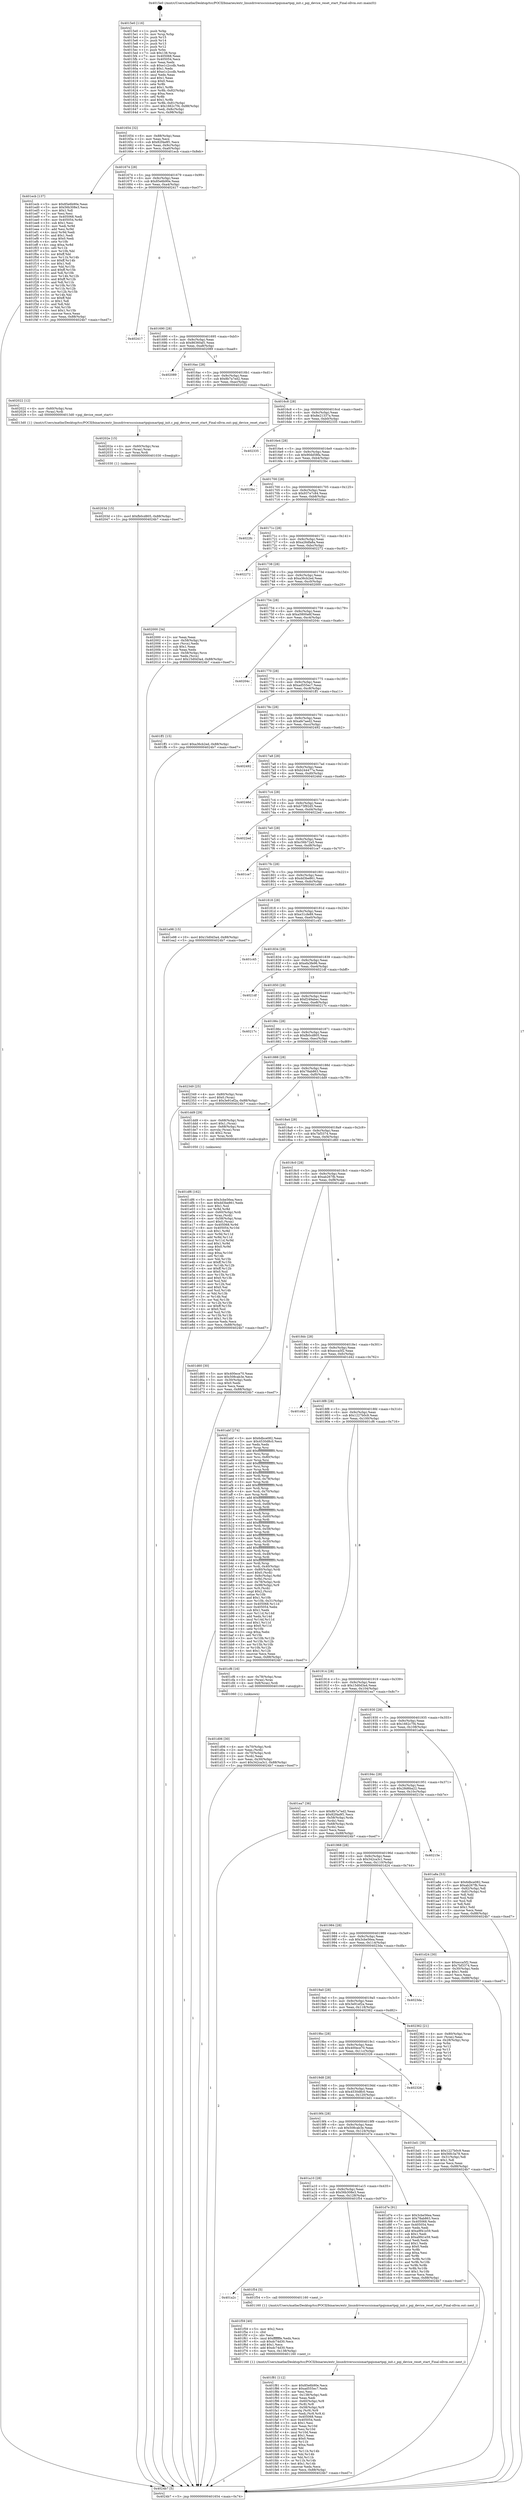 digraph "0x4015e0" {
  label = "0x4015e0 (/mnt/c/Users/mathe/Desktop/tcc/POCII/binaries/extr_linuxdriversscsismartpqismartpqi_init.c_pqi_device_reset_start_Final-ollvm.out::main(0))"
  labelloc = "t"
  node[shape=record]

  Entry [label="",width=0.3,height=0.3,shape=circle,fillcolor=black,style=filled]
  "0x401654" [label="{
     0x401654 [32]\l
     | [instrs]\l
     &nbsp;&nbsp;0x401654 \<+6\>: mov -0x88(%rbp),%eax\l
     &nbsp;&nbsp;0x40165a \<+2\>: mov %eax,%ecx\l
     &nbsp;&nbsp;0x40165c \<+6\>: sub $0x82f4a9f1,%ecx\l
     &nbsp;&nbsp;0x401662 \<+6\>: mov %eax,-0x9c(%rbp)\l
     &nbsp;&nbsp;0x401668 \<+6\>: mov %ecx,-0xa0(%rbp)\l
     &nbsp;&nbsp;0x40166e \<+6\>: je 0000000000401ecb \<main+0x8eb\>\l
  }"]
  "0x401ecb" [label="{
     0x401ecb [137]\l
     | [instrs]\l
     &nbsp;&nbsp;0x401ecb \<+5\>: mov $0x85e6b90e,%eax\l
     &nbsp;&nbsp;0x401ed0 \<+5\>: mov $0x56b308e3,%ecx\l
     &nbsp;&nbsp;0x401ed5 \<+2\>: mov $0x1,%dl\l
     &nbsp;&nbsp;0x401ed7 \<+2\>: xor %esi,%esi\l
     &nbsp;&nbsp;0x401ed9 \<+7\>: mov 0x405068,%edi\l
     &nbsp;&nbsp;0x401ee0 \<+8\>: mov 0x405054,%r8d\l
     &nbsp;&nbsp;0x401ee8 \<+3\>: sub $0x1,%esi\l
     &nbsp;&nbsp;0x401eeb \<+3\>: mov %edi,%r9d\l
     &nbsp;&nbsp;0x401eee \<+3\>: add %esi,%r9d\l
     &nbsp;&nbsp;0x401ef1 \<+4\>: imul %r9d,%edi\l
     &nbsp;&nbsp;0x401ef5 \<+3\>: and $0x1,%edi\l
     &nbsp;&nbsp;0x401ef8 \<+3\>: cmp $0x0,%edi\l
     &nbsp;&nbsp;0x401efb \<+4\>: sete %r10b\l
     &nbsp;&nbsp;0x401eff \<+4\>: cmp $0xa,%r8d\l
     &nbsp;&nbsp;0x401f03 \<+4\>: setl %r11b\l
     &nbsp;&nbsp;0x401f07 \<+3\>: mov %r10b,%bl\l
     &nbsp;&nbsp;0x401f0a \<+3\>: xor $0xff,%bl\l
     &nbsp;&nbsp;0x401f0d \<+3\>: mov %r11b,%r14b\l
     &nbsp;&nbsp;0x401f10 \<+4\>: xor $0xff,%r14b\l
     &nbsp;&nbsp;0x401f14 \<+3\>: xor $0x1,%dl\l
     &nbsp;&nbsp;0x401f17 \<+3\>: mov %bl,%r15b\l
     &nbsp;&nbsp;0x401f1a \<+4\>: and $0xff,%r15b\l
     &nbsp;&nbsp;0x401f1e \<+3\>: and %dl,%r10b\l
     &nbsp;&nbsp;0x401f21 \<+3\>: mov %r14b,%r12b\l
     &nbsp;&nbsp;0x401f24 \<+4\>: and $0xff,%r12b\l
     &nbsp;&nbsp;0x401f28 \<+3\>: and %dl,%r11b\l
     &nbsp;&nbsp;0x401f2b \<+3\>: or %r10b,%r15b\l
     &nbsp;&nbsp;0x401f2e \<+3\>: or %r11b,%r12b\l
     &nbsp;&nbsp;0x401f31 \<+3\>: xor %r12b,%r15b\l
     &nbsp;&nbsp;0x401f34 \<+3\>: or %r14b,%bl\l
     &nbsp;&nbsp;0x401f37 \<+3\>: xor $0xff,%bl\l
     &nbsp;&nbsp;0x401f3a \<+3\>: or $0x1,%dl\l
     &nbsp;&nbsp;0x401f3d \<+2\>: and %dl,%bl\l
     &nbsp;&nbsp;0x401f3f \<+3\>: or %bl,%r15b\l
     &nbsp;&nbsp;0x401f42 \<+4\>: test $0x1,%r15b\l
     &nbsp;&nbsp;0x401f46 \<+3\>: cmovne %ecx,%eax\l
     &nbsp;&nbsp;0x401f49 \<+6\>: mov %eax,-0x88(%rbp)\l
     &nbsp;&nbsp;0x401f4f \<+5\>: jmp 00000000004024b7 \<main+0xed7\>\l
  }"]
  "0x401674" [label="{
     0x401674 [28]\l
     | [instrs]\l
     &nbsp;&nbsp;0x401674 \<+5\>: jmp 0000000000401679 \<main+0x99\>\l
     &nbsp;&nbsp;0x401679 \<+6\>: mov -0x9c(%rbp),%eax\l
     &nbsp;&nbsp;0x40167f \<+5\>: sub $0x85e6b90e,%eax\l
     &nbsp;&nbsp;0x401684 \<+6\>: mov %eax,-0xa4(%rbp)\l
     &nbsp;&nbsp;0x40168a \<+6\>: je 0000000000402417 \<main+0xe37\>\l
  }"]
  Exit [label="",width=0.3,height=0.3,shape=circle,fillcolor=black,style=filled,peripheries=2]
  "0x402417" [label="{
     0x402417\l
  }", style=dashed]
  "0x401690" [label="{
     0x401690 [28]\l
     | [instrs]\l
     &nbsp;&nbsp;0x401690 \<+5\>: jmp 0000000000401695 \<main+0xb5\>\l
     &nbsp;&nbsp;0x401695 \<+6\>: mov -0x9c(%rbp),%eax\l
     &nbsp;&nbsp;0x40169b \<+5\>: sub $0x86360af1,%eax\l
     &nbsp;&nbsp;0x4016a0 \<+6\>: mov %eax,-0xa8(%rbp)\l
     &nbsp;&nbsp;0x4016a6 \<+6\>: je 0000000000402089 \<main+0xaa9\>\l
  }"]
  "0x40203d" [label="{
     0x40203d [15]\l
     | [instrs]\l
     &nbsp;&nbsp;0x40203d \<+10\>: movl $0xfb0cd805,-0x88(%rbp)\l
     &nbsp;&nbsp;0x402047 \<+5\>: jmp 00000000004024b7 \<main+0xed7\>\l
  }"]
  "0x402089" [label="{
     0x402089\l
  }", style=dashed]
  "0x4016ac" [label="{
     0x4016ac [28]\l
     | [instrs]\l
     &nbsp;&nbsp;0x4016ac \<+5\>: jmp 00000000004016b1 \<main+0xd1\>\l
     &nbsp;&nbsp;0x4016b1 \<+6\>: mov -0x9c(%rbp),%eax\l
     &nbsp;&nbsp;0x4016b7 \<+5\>: sub $0x8b7a7ed2,%eax\l
     &nbsp;&nbsp;0x4016bc \<+6\>: mov %eax,-0xac(%rbp)\l
     &nbsp;&nbsp;0x4016c2 \<+6\>: je 0000000000402022 \<main+0xa42\>\l
  }"]
  "0x40202e" [label="{
     0x40202e [15]\l
     | [instrs]\l
     &nbsp;&nbsp;0x40202e \<+4\>: mov -0x60(%rbp),%rax\l
     &nbsp;&nbsp;0x402032 \<+3\>: mov (%rax),%rax\l
     &nbsp;&nbsp;0x402035 \<+3\>: mov %rax,%rdi\l
     &nbsp;&nbsp;0x402038 \<+5\>: call 0000000000401030 \<free@plt\>\l
     | [calls]\l
     &nbsp;&nbsp;0x401030 \{1\} (unknown)\l
  }"]
  "0x402022" [label="{
     0x402022 [12]\l
     | [instrs]\l
     &nbsp;&nbsp;0x402022 \<+4\>: mov -0x60(%rbp),%rax\l
     &nbsp;&nbsp;0x402026 \<+3\>: mov (%rax),%rdi\l
     &nbsp;&nbsp;0x402029 \<+5\>: call 00000000004013d0 \<pqi_device_reset_start\>\l
     | [calls]\l
     &nbsp;&nbsp;0x4013d0 \{1\} (/mnt/c/Users/mathe/Desktop/tcc/POCII/binaries/extr_linuxdriversscsismartpqismartpqi_init.c_pqi_device_reset_start_Final-ollvm.out::pqi_device_reset_start)\l
  }"]
  "0x4016c8" [label="{
     0x4016c8 [28]\l
     | [instrs]\l
     &nbsp;&nbsp;0x4016c8 \<+5\>: jmp 00000000004016cd \<main+0xed\>\l
     &nbsp;&nbsp;0x4016cd \<+6\>: mov -0x9c(%rbp),%eax\l
     &nbsp;&nbsp;0x4016d3 \<+5\>: sub $0x8e21337a,%eax\l
     &nbsp;&nbsp;0x4016d8 \<+6\>: mov %eax,-0xb0(%rbp)\l
     &nbsp;&nbsp;0x4016de \<+6\>: je 0000000000402335 \<main+0xd55\>\l
  }"]
  "0x401f81" [label="{
     0x401f81 [112]\l
     | [instrs]\l
     &nbsp;&nbsp;0x401f81 \<+5\>: mov $0x85e6b90e,%ecx\l
     &nbsp;&nbsp;0x401f86 \<+5\>: mov $0xad555ec7,%edx\l
     &nbsp;&nbsp;0x401f8b \<+2\>: xor %esi,%esi\l
     &nbsp;&nbsp;0x401f8d \<+6\>: mov -0x138(%rbp),%edi\l
     &nbsp;&nbsp;0x401f93 \<+3\>: imul %eax,%edi\l
     &nbsp;&nbsp;0x401f96 \<+4\>: mov -0x60(%rbp),%r8\l
     &nbsp;&nbsp;0x401f9a \<+3\>: mov (%r8),%r8\l
     &nbsp;&nbsp;0x401f9d \<+4\>: mov -0x58(%rbp),%r9\l
     &nbsp;&nbsp;0x401fa1 \<+3\>: movslq (%r9),%r9\l
     &nbsp;&nbsp;0x401fa4 \<+4\>: mov %edi,(%r8,%r9,4)\l
     &nbsp;&nbsp;0x401fa8 \<+7\>: mov 0x405068,%eax\l
     &nbsp;&nbsp;0x401faf \<+7\>: mov 0x405054,%edi\l
     &nbsp;&nbsp;0x401fb6 \<+3\>: sub $0x1,%esi\l
     &nbsp;&nbsp;0x401fb9 \<+3\>: mov %eax,%r10d\l
     &nbsp;&nbsp;0x401fbc \<+3\>: add %esi,%r10d\l
     &nbsp;&nbsp;0x401fbf \<+4\>: imul %r10d,%eax\l
     &nbsp;&nbsp;0x401fc3 \<+3\>: and $0x1,%eax\l
     &nbsp;&nbsp;0x401fc6 \<+3\>: cmp $0x0,%eax\l
     &nbsp;&nbsp;0x401fc9 \<+4\>: sete %r11b\l
     &nbsp;&nbsp;0x401fcd \<+3\>: cmp $0xa,%edi\l
     &nbsp;&nbsp;0x401fd0 \<+3\>: setl %bl\l
     &nbsp;&nbsp;0x401fd3 \<+3\>: mov %r11b,%r14b\l
     &nbsp;&nbsp;0x401fd6 \<+3\>: and %bl,%r14b\l
     &nbsp;&nbsp;0x401fd9 \<+3\>: xor %bl,%r11b\l
     &nbsp;&nbsp;0x401fdc \<+3\>: or %r11b,%r14b\l
     &nbsp;&nbsp;0x401fdf \<+4\>: test $0x1,%r14b\l
     &nbsp;&nbsp;0x401fe3 \<+3\>: cmovne %edx,%ecx\l
     &nbsp;&nbsp;0x401fe6 \<+6\>: mov %ecx,-0x88(%rbp)\l
     &nbsp;&nbsp;0x401fec \<+5\>: jmp 00000000004024b7 \<main+0xed7\>\l
  }"]
  "0x402335" [label="{
     0x402335\l
  }", style=dashed]
  "0x4016e4" [label="{
     0x4016e4 [28]\l
     | [instrs]\l
     &nbsp;&nbsp;0x4016e4 \<+5\>: jmp 00000000004016e9 \<main+0x109\>\l
     &nbsp;&nbsp;0x4016e9 \<+6\>: mov -0x9c(%rbp),%eax\l
     &nbsp;&nbsp;0x4016ef \<+5\>: sub $0x90dd58fa,%eax\l
     &nbsp;&nbsp;0x4016f4 \<+6\>: mov %eax,-0xb4(%rbp)\l
     &nbsp;&nbsp;0x4016fa \<+6\>: je 00000000004023bc \<main+0xddc\>\l
  }"]
  "0x401f59" [label="{
     0x401f59 [40]\l
     | [instrs]\l
     &nbsp;&nbsp;0x401f59 \<+5\>: mov $0x2,%ecx\l
     &nbsp;&nbsp;0x401f5e \<+1\>: cltd\l
     &nbsp;&nbsp;0x401f5f \<+2\>: idiv %ecx\l
     &nbsp;&nbsp;0x401f61 \<+6\>: imul $0xfffffffe,%edx,%ecx\l
     &nbsp;&nbsp;0x401f67 \<+6\>: sub $0xdc74d30,%ecx\l
     &nbsp;&nbsp;0x401f6d \<+3\>: add $0x1,%ecx\l
     &nbsp;&nbsp;0x401f70 \<+6\>: add $0xdc74d30,%ecx\l
     &nbsp;&nbsp;0x401f76 \<+6\>: mov %ecx,-0x138(%rbp)\l
     &nbsp;&nbsp;0x401f7c \<+5\>: call 0000000000401160 \<next_i\>\l
     | [calls]\l
     &nbsp;&nbsp;0x401160 \{1\} (/mnt/c/Users/mathe/Desktop/tcc/POCII/binaries/extr_linuxdriversscsismartpqismartpqi_init.c_pqi_device_reset_start_Final-ollvm.out::next_i)\l
  }"]
  "0x4023bc" [label="{
     0x4023bc\l
  }", style=dashed]
  "0x401700" [label="{
     0x401700 [28]\l
     | [instrs]\l
     &nbsp;&nbsp;0x401700 \<+5\>: jmp 0000000000401705 \<main+0x125\>\l
     &nbsp;&nbsp;0x401705 \<+6\>: mov -0x9c(%rbp),%eax\l
     &nbsp;&nbsp;0x40170b \<+5\>: sub $0x937e7c84,%eax\l
     &nbsp;&nbsp;0x401710 \<+6\>: mov %eax,-0xb8(%rbp)\l
     &nbsp;&nbsp;0x401716 \<+6\>: je 00000000004022fc \<main+0xd1c\>\l
  }"]
  "0x401a2c" [label="{
     0x401a2c\l
  }", style=dashed]
  "0x4022fc" [label="{
     0x4022fc\l
  }", style=dashed]
  "0x40171c" [label="{
     0x40171c [28]\l
     | [instrs]\l
     &nbsp;&nbsp;0x40171c \<+5\>: jmp 0000000000401721 \<main+0x141\>\l
     &nbsp;&nbsp;0x401721 \<+6\>: mov -0x9c(%rbp),%eax\l
     &nbsp;&nbsp;0x401727 \<+5\>: sub $0xa26dfa8a,%eax\l
     &nbsp;&nbsp;0x40172c \<+6\>: mov %eax,-0xbc(%rbp)\l
     &nbsp;&nbsp;0x401732 \<+6\>: je 0000000000402272 \<main+0xc92\>\l
  }"]
  "0x401f54" [label="{
     0x401f54 [5]\l
     | [instrs]\l
     &nbsp;&nbsp;0x401f54 \<+5\>: call 0000000000401160 \<next_i\>\l
     | [calls]\l
     &nbsp;&nbsp;0x401160 \{1\} (/mnt/c/Users/mathe/Desktop/tcc/POCII/binaries/extr_linuxdriversscsismartpqismartpqi_init.c_pqi_device_reset_start_Final-ollvm.out::next_i)\l
  }"]
  "0x402272" [label="{
     0x402272\l
  }", style=dashed]
  "0x401738" [label="{
     0x401738 [28]\l
     | [instrs]\l
     &nbsp;&nbsp;0x401738 \<+5\>: jmp 000000000040173d \<main+0x15d\>\l
     &nbsp;&nbsp;0x40173d \<+6\>: mov -0x9c(%rbp),%eax\l
     &nbsp;&nbsp;0x401743 \<+5\>: sub $0xa36cb2ed,%eax\l
     &nbsp;&nbsp;0x401748 \<+6\>: mov %eax,-0xc0(%rbp)\l
     &nbsp;&nbsp;0x40174e \<+6\>: je 0000000000402000 \<main+0xa20\>\l
  }"]
  "0x401df6" [label="{
     0x401df6 [162]\l
     | [instrs]\l
     &nbsp;&nbsp;0x401df6 \<+5\>: mov $0x3cbe56ea,%ecx\l
     &nbsp;&nbsp;0x401dfb \<+5\>: mov $0xdd3be861,%edx\l
     &nbsp;&nbsp;0x401e00 \<+3\>: mov $0x1,%sil\l
     &nbsp;&nbsp;0x401e03 \<+3\>: xor %r8d,%r8d\l
     &nbsp;&nbsp;0x401e06 \<+4\>: mov -0x60(%rbp),%rdi\l
     &nbsp;&nbsp;0x401e0a \<+3\>: mov %rax,(%rdi)\l
     &nbsp;&nbsp;0x401e0d \<+4\>: mov -0x58(%rbp),%rax\l
     &nbsp;&nbsp;0x401e11 \<+6\>: movl $0x0,(%rax)\l
     &nbsp;&nbsp;0x401e17 \<+8\>: mov 0x405068,%r9d\l
     &nbsp;&nbsp;0x401e1f \<+8\>: mov 0x405054,%r10d\l
     &nbsp;&nbsp;0x401e27 \<+4\>: sub $0x1,%r8d\l
     &nbsp;&nbsp;0x401e2b \<+3\>: mov %r9d,%r11d\l
     &nbsp;&nbsp;0x401e2e \<+3\>: add %r8d,%r11d\l
     &nbsp;&nbsp;0x401e31 \<+4\>: imul %r11d,%r9d\l
     &nbsp;&nbsp;0x401e35 \<+4\>: and $0x1,%r9d\l
     &nbsp;&nbsp;0x401e39 \<+4\>: cmp $0x0,%r9d\l
     &nbsp;&nbsp;0x401e3d \<+3\>: sete %bl\l
     &nbsp;&nbsp;0x401e40 \<+4\>: cmp $0xa,%r10d\l
     &nbsp;&nbsp;0x401e44 \<+4\>: setl %r14b\l
     &nbsp;&nbsp;0x401e48 \<+3\>: mov %bl,%r15b\l
     &nbsp;&nbsp;0x401e4b \<+4\>: xor $0xff,%r15b\l
     &nbsp;&nbsp;0x401e4f \<+3\>: mov %r14b,%r12b\l
     &nbsp;&nbsp;0x401e52 \<+4\>: xor $0xff,%r12b\l
     &nbsp;&nbsp;0x401e56 \<+4\>: xor $0x0,%sil\l
     &nbsp;&nbsp;0x401e5a \<+3\>: mov %r15b,%r13b\l
     &nbsp;&nbsp;0x401e5d \<+4\>: and $0x0,%r13b\l
     &nbsp;&nbsp;0x401e61 \<+3\>: and %sil,%bl\l
     &nbsp;&nbsp;0x401e64 \<+3\>: mov %r12b,%al\l
     &nbsp;&nbsp;0x401e67 \<+2\>: and $0x0,%al\l
     &nbsp;&nbsp;0x401e69 \<+3\>: and %sil,%r14b\l
     &nbsp;&nbsp;0x401e6c \<+3\>: or %bl,%r13b\l
     &nbsp;&nbsp;0x401e6f \<+3\>: or %r14b,%al\l
     &nbsp;&nbsp;0x401e72 \<+3\>: xor %al,%r13b\l
     &nbsp;&nbsp;0x401e75 \<+3\>: or %r12b,%r15b\l
     &nbsp;&nbsp;0x401e78 \<+4\>: xor $0xff,%r15b\l
     &nbsp;&nbsp;0x401e7c \<+4\>: or $0x0,%sil\l
     &nbsp;&nbsp;0x401e80 \<+3\>: and %sil,%r15b\l
     &nbsp;&nbsp;0x401e83 \<+3\>: or %r15b,%r13b\l
     &nbsp;&nbsp;0x401e86 \<+4\>: test $0x1,%r13b\l
     &nbsp;&nbsp;0x401e8a \<+3\>: cmovne %edx,%ecx\l
     &nbsp;&nbsp;0x401e8d \<+6\>: mov %ecx,-0x88(%rbp)\l
     &nbsp;&nbsp;0x401e93 \<+5\>: jmp 00000000004024b7 \<main+0xed7\>\l
  }"]
  "0x402000" [label="{
     0x402000 [34]\l
     | [instrs]\l
     &nbsp;&nbsp;0x402000 \<+2\>: xor %eax,%eax\l
     &nbsp;&nbsp;0x402002 \<+4\>: mov -0x58(%rbp),%rcx\l
     &nbsp;&nbsp;0x402006 \<+2\>: mov (%rcx),%edx\l
     &nbsp;&nbsp;0x402008 \<+3\>: sub $0x1,%eax\l
     &nbsp;&nbsp;0x40200b \<+2\>: sub %eax,%edx\l
     &nbsp;&nbsp;0x40200d \<+4\>: mov -0x58(%rbp),%rcx\l
     &nbsp;&nbsp;0x402011 \<+2\>: mov %edx,(%rcx)\l
     &nbsp;&nbsp;0x402013 \<+10\>: movl $0x15d0d3a4,-0x88(%rbp)\l
     &nbsp;&nbsp;0x40201d \<+5\>: jmp 00000000004024b7 \<main+0xed7\>\l
  }"]
  "0x401754" [label="{
     0x401754 [28]\l
     | [instrs]\l
     &nbsp;&nbsp;0x401754 \<+5\>: jmp 0000000000401759 \<main+0x179\>\l
     &nbsp;&nbsp;0x401759 \<+6\>: mov -0x9c(%rbp),%eax\l
     &nbsp;&nbsp;0x40175f \<+5\>: sub $0xa5800a6f,%eax\l
     &nbsp;&nbsp;0x401764 \<+6\>: mov %eax,-0xc4(%rbp)\l
     &nbsp;&nbsp;0x40176a \<+6\>: je 000000000040204c \<main+0xa6c\>\l
  }"]
  "0x401a10" [label="{
     0x401a10 [28]\l
     | [instrs]\l
     &nbsp;&nbsp;0x401a10 \<+5\>: jmp 0000000000401a15 \<main+0x435\>\l
     &nbsp;&nbsp;0x401a15 \<+6\>: mov -0x9c(%rbp),%eax\l
     &nbsp;&nbsp;0x401a1b \<+5\>: sub $0x56b308e3,%eax\l
     &nbsp;&nbsp;0x401a20 \<+6\>: mov %eax,-0x128(%rbp)\l
     &nbsp;&nbsp;0x401a26 \<+6\>: je 0000000000401f54 \<main+0x974\>\l
  }"]
  "0x40204c" [label="{
     0x40204c\l
  }", style=dashed]
  "0x401770" [label="{
     0x401770 [28]\l
     | [instrs]\l
     &nbsp;&nbsp;0x401770 \<+5\>: jmp 0000000000401775 \<main+0x195\>\l
     &nbsp;&nbsp;0x401775 \<+6\>: mov -0x9c(%rbp),%eax\l
     &nbsp;&nbsp;0x40177b \<+5\>: sub $0xad555ec7,%eax\l
     &nbsp;&nbsp;0x401780 \<+6\>: mov %eax,-0xc8(%rbp)\l
     &nbsp;&nbsp;0x401786 \<+6\>: je 0000000000401ff1 \<main+0xa11\>\l
  }"]
  "0x401d7e" [label="{
     0x401d7e [91]\l
     | [instrs]\l
     &nbsp;&nbsp;0x401d7e \<+5\>: mov $0x3cbe56ea,%eax\l
     &nbsp;&nbsp;0x401d83 \<+5\>: mov $0x78ab863,%ecx\l
     &nbsp;&nbsp;0x401d88 \<+7\>: mov 0x405068,%edx\l
     &nbsp;&nbsp;0x401d8f \<+7\>: mov 0x405054,%esi\l
     &nbsp;&nbsp;0x401d96 \<+2\>: mov %edx,%edi\l
     &nbsp;&nbsp;0x401d98 \<+6\>: add $0xa9f41e59,%edi\l
     &nbsp;&nbsp;0x401d9e \<+3\>: sub $0x1,%edi\l
     &nbsp;&nbsp;0x401da1 \<+6\>: sub $0xa9f41e59,%edi\l
     &nbsp;&nbsp;0x401da7 \<+3\>: imul %edi,%edx\l
     &nbsp;&nbsp;0x401daa \<+3\>: and $0x1,%edx\l
     &nbsp;&nbsp;0x401dad \<+3\>: cmp $0x0,%edx\l
     &nbsp;&nbsp;0x401db0 \<+4\>: sete %r8b\l
     &nbsp;&nbsp;0x401db4 \<+3\>: cmp $0xa,%esi\l
     &nbsp;&nbsp;0x401db7 \<+4\>: setl %r9b\l
     &nbsp;&nbsp;0x401dbb \<+3\>: mov %r8b,%r10b\l
     &nbsp;&nbsp;0x401dbe \<+3\>: and %r9b,%r10b\l
     &nbsp;&nbsp;0x401dc1 \<+3\>: xor %r9b,%r8b\l
     &nbsp;&nbsp;0x401dc4 \<+3\>: or %r8b,%r10b\l
     &nbsp;&nbsp;0x401dc7 \<+4\>: test $0x1,%r10b\l
     &nbsp;&nbsp;0x401dcb \<+3\>: cmovne %ecx,%eax\l
     &nbsp;&nbsp;0x401dce \<+6\>: mov %eax,-0x88(%rbp)\l
     &nbsp;&nbsp;0x401dd4 \<+5\>: jmp 00000000004024b7 \<main+0xed7\>\l
  }"]
  "0x401ff1" [label="{
     0x401ff1 [15]\l
     | [instrs]\l
     &nbsp;&nbsp;0x401ff1 \<+10\>: movl $0xa36cb2ed,-0x88(%rbp)\l
     &nbsp;&nbsp;0x401ffb \<+5\>: jmp 00000000004024b7 \<main+0xed7\>\l
  }"]
  "0x40178c" [label="{
     0x40178c [28]\l
     | [instrs]\l
     &nbsp;&nbsp;0x40178c \<+5\>: jmp 0000000000401791 \<main+0x1b1\>\l
     &nbsp;&nbsp;0x401791 \<+6\>: mov -0x9c(%rbp),%eax\l
     &nbsp;&nbsp;0x401797 \<+5\>: sub $0xafe7aed2,%eax\l
     &nbsp;&nbsp;0x40179c \<+6\>: mov %eax,-0xcc(%rbp)\l
     &nbsp;&nbsp;0x4017a2 \<+6\>: je 0000000000402492 \<main+0xeb2\>\l
  }"]
  "0x401d06" [label="{
     0x401d06 [30]\l
     | [instrs]\l
     &nbsp;&nbsp;0x401d06 \<+4\>: mov -0x70(%rbp),%rdi\l
     &nbsp;&nbsp;0x401d0a \<+2\>: mov %eax,(%rdi)\l
     &nbsp;&nbsp;0x401d0c \<+4\>: mov -0x70(%rbp),%rdi\l
     &nbsp;&nbsp;0x401d10 \<+2\>: mov (%rdi),%eax\l
     &nbsp;&nbsp;0x401d12 \<+3\>: mov %eax,-0x30(%rbp)\l
     &nbsp;&nbsp;0x401d15 \<+10\>: movl $0x342ca3c1,-0x88(%rbp)\l
     &nbsp;&nbsp;0x401d1f \<+5\>: jmp 00000000004024b7 \<main+0xed7\>\l
  }"]
  "0x402492" [label="{
     0x402492\l
  }", style=dashed]
  "0x4017a8" [label="{
     0x4017a8 [28]\l
     | [instrs]\l
     &nbsp;&nbsp;0x4017a8 \<+5\>: jmp 00000000004017ad \<main+0x1cd\>\l
     &nbsp;&nbsp;0x4017ad \<+6\>: mov -0x9c(%rbp),%eax\l
     &nbsp;&nbsp;0x4017b3 \<+5\>: sub $0xb244477a,%eax\l
     &nbsp;&nbsp;0x4017b8 \<+6\>: mov %eax,-0xd0(%rbp)\l
     &nbsp;&nbsp;0x4017be \<+6\>: je 000000000040246d \<main+0xe8d\>\l
  }"]
  "0x4019f4" [label="{
     0x4019f4 [28]\l
     | [instrs]\l
     &nbsp;&nbsp;0x4019f4 \<+5\>: jmp 00000000004019f9 \<main+0x419\>\l
     &nbsp;&nbsp;0x4019f9 \<+6\>: mov -0x9c(%rbp),%eax\l
     &nbsp;&nbsp;0x4019ff \<+5\>: sub $0x508cab3e,%eax\l
     &nbsp;&nbsp;0x401a04 \<+6\>: mov %eax,-0x124(%rbp)\l
     &nbsp;&nbsp;0x401a0a \<+6\>: je 0000000000401d7e \<main+0x79e\>\l
  }"]
  "0x40246d" [label="{
     0x40246d\l
  }", style=dashed]
  "0x4017c4" [label="{
     0x4017c4 [28]\l
     | [instrs]\l
     &nbsp;&nbsp;0x4017c4 \<+5\>: jmp 00000000004017c9 \<main+0x1e9\>\l
     &nbsp;&nbsp;0x4017c9 \<+6\>: mov -0x9c(%rbp),%eax\l
     &nbsp;&nbsp;0x4017cf \<+5\>: sub $0xb73f92d5,%eax\l
     &nbsp;&nbsp;0x4017d4 \<+6\>: mov %eax,-0xd4(%rbp)\l
     &nbsp;&nbsp;0x4017da \<+6\>: je 00000000004022ed \<main+0xd0d\>\l
  }"]
  "0x401bd1" [label="{
     0x401bd1 [30]\l
     | [instrs]\l
     &nbsp;&nbsp;0x401bd1 \<+5\>: mov $0x1227b0c9,%eax\l
     &nbsp;&nbsp;0x401bd6 \<+5\>: mov $0x56fc3a78,%ecx\l
     &nbsp;&nbsp;0x401bdb \<+3\>: mov -0x31(%rbp),%dl\l
     &nbsp;&nbsp;0x401bde \<+3\>: test $0x1,%dl\l
     &nbsp;&nbsp;0x401be1 \<+3\>: cmovne %ecx,%eax\l
     &nbsp;&nbsp;0x401be4 \<+6\>: mov %eax,-0x88(%rbp)\l
     &nbsp;&nbsp;0x401bea \<+5\>: jmp 00000000004024b7 \<main+0xed7\>\l
  }"]
  "0x4022ed" [label="{
     0x4022ed\l
  }", style=dashed]
  "0x4017e0" [label="{
     0x4017e0 [28]\l
     | [instrs]\l
     &nbsp;&nbsp;0x4017e0 \<+5\>: jmp 00000000004017e5 \<main+0x205\>\l
     &nbsp;&nbsp;0x4017e5 \<+6\>: mov -0x9c(%rbp),%eax\l
     &nbsp;&nbsp;0x4017eb \<+5\>: sub $0xc56b72a5,%eax\l
     &nbsp;&nbsp;0x4017f0 \<+6\>: mov %eax,-0xd8(%rbp)\l
     &nbsp;&nbsp;0x4017f6 \<+6\>: je 0000000000401ce7 \<main+0x707\>\l
  }"]
  "0x4019d8" [label="{
     0x4019d8 [28]\l
     | [instrs]\l
     &nbsp;&nbsp;0x4019d8 \<+5\>: jmp 00000000004019dd \<main+0x3fd\>\l
     &nbsp;&nbsp;0x4019dd \<+6\>: mov -0x9c(%rbp),%eax\l
     &nbsp;&nbsp;0x4019e3 \<+5\>: sub $0x4530d8c0,%eax\l
     &nbsp;&nbsp;0x4019e8 \<+6\>: mov %eax,-0x120(%rbp)\l
     &nbsp;&nbsp;0x4019ee \<+6\>: je 0000000000401bd1 \<main+0x5f1\>\l
  }"]
  "0x401ce7" [label="{
     0x401ce7\l
  }", style=dashed]
  "0x4017fc" [label="{
     0x4017fc [28]\l
     | [instrs]\l
     &nbsp;&nbsp;0x4017fc \<+5\>: jmp 0000000000401801 \<main+0x221\>\l
     &nbsp;&nbsp;0x401801 \<+6\>: mov -0x9c(%rbp),%eax\l
     &nbsp;&nbsp;0x401807 \<+5\>: sub $0xdd3be861,%eax\l
     &nbsp;&nbsp;0x40180c \<+6\>: mov %eax,-0xdc(%rbp)\l
     &nbsp;&nbsp;0x401812 \<+6\>: je 0000000000401e98 \<main+0x8b8\>\l
  }"]
  "0x402326" [label="{
     0x402326\l
  }", style=dashed]
  "0x401e98" [label="{
     0x401e98 [15]\l
     | [instrs]\l
     &nbsp;&nbsp;0x401e98 \<+10\>: movl $0x15d0d3a4,-0x88(%rbp)\l
     &nbsp;&nbsp;0x401ea2 \<+5\>: jmp 00000000004024b7 \<main+0xed7\>\l
  }"]
  "0x401818" [label="{
     0x401818 [28]\l
     | [instrs]\l
     &nbsp;&nbsp;0x401818 \<+5\>: jmp 000000000040181d \<main+0x23d\>\l
     &nbsp;&nbsp;0x40181d \<+6\>: mov -0x9c(%rbp),%eax\l
     &nbsp;&nbsp;0x401823 \<+5\>: sub $0xe31cfe89,%eax\l
     &nbsp;&nbsp;0x401828 \<+6\>: mov %eax,-0xe0(%rbp)\l
     &nbsp;&nbsp;0x40182e \<+6\>: je 0000000000401c45 \<main+0x665\>\l
  }"]
  "0x4019bc" [label="{
     0x4019bc [28]\l
     | [instrs]\l
     &nbsp;&nbsp;0x4019bc \<+5\>: jmp 00000000004019c1 \<main+0x3e1\>\l
     &nbsp;&nbsp;0x4019c1 \<+6\>: mov -0x9c(%rbp),%eax\l
     &nbsp;&nbsp;0x4019c7 \<+5\>: sub $0x400ece70,%eax\l
     &nbsp;&nbsp;0x4019cc \<+6\>: mov %eax,-0x11c(%rbp)\l
     &nbsp;&nbsp;0x4019d2 \<+6\>: je 0000000000402326 \<main+0xd46\>\l
  }"]
  "0x401c45" [label="{
     0x401c45\l
  }", style=dashed]
  "0x401834" [label="{
     0x401834 [28]\l
     | [instrs]\l
     &nbsp;&nbsp;0x401834 \<+5\>: jmp 0000000000401839 \<main+0x259\>\l
     &nbsp;&nbsp;0x401839 \<+6\>: mov -0x9c(%rbp),%eax\l
     &nbsp;&nbsp;0x40183f \<+5\>: sub $0xefa3fe96,%eax\l
     &nbsp;&nbsp;0x401844 \<+6\>: mov %eax,-0xe4(%rbp)\l
     &nbsp;&nbsp;0x40184a \<+6\>: je 00000000004021df \<main+0xbff\>\l
  }"]
  "0x402362" [label="{
     0x402362 [21]\l
     | [instrs]\l
     &nbsp;&nbsp;0x402362 \<+4\>: mov -0x80(%rbp),%rax\l
     &nbsp;&nbsp;0x402366 \<+2\>: mov (%rax),%eax\l
     &nbsp;&nbsp;0x402368 \<+4\>: lea -0x28(%rbp),%rsp\l
     &nbsp;&nbsp;0x40236c \<+1\>: pop %rbx\l
     &nbsp;&nbsp;0x40236d \<+2\>: pop %r12\l
     &nbsp;&nbsp;0x40236f \<+2\>: pop %r13\l
     &nbsp;&nbsp;0x402371 \<+2\>: pop %r14\l
     &nbsp;&nbsp;0x402373 \<+2\>: pop %r15\l
     &nbsp;&nbsp;0x402375 \<+1\>: pop %rbp\l
     &nbsp;&nbsp;0x402376 \<+1\>: ret\l
  }"]
  "0x4021df" [label="{
     0x4021df\l
  }", style=dashed]
  "0x401850" [label="{
     0x401850 [28]\l
     | [instrs]\l
     &nbsp;&nbsp;0x401850 \<+5\>: jmp 0000000000401855 \<main+0x275\>\l
     &nbsp;&nbsp;0x401855 \<+6\>: mov -0x9c(%rbp),%eax\l
     &nbsp;&nbsp;0x40185b \<+5\>: sub $0xf249abec,%eax\l
     &nbsp;&nbsp;0x401860 \<+6\>: mov %eax,-0xe8(%rbp)\l
     &nbsp;&nbsp;0x401866 \<+6\>: je 000000000040217c \<main+0xb9c\>\l
  }"]
  "0x4019a0" [label="{
     0x4019a0 [28]\l
     | [instrs]\l
     &nbsp;&nbsp;0x4019a0 \<+5\>: jmp 00000000004019a5 \<main+0x3c5\>\l
     &nbsp;&nbsp;0x4019a5 \<+6\>: mov -0x9c(%rbp),%eax\l
     &nbsp;&nbsp;0x4019ab \<+5\>: sub $0x3e91ef2a,%eax\l
     &nbsp;&nbsp;0x4019b0 \<+6\>: mov %eax,-0x118(%rbp)\l
     &nbsp;&nbsp;0x4019b6 \<+6\>: je 0000000000402362 \<main+0xd82\>\l
  }"]
  "0x40217c" [label="{
     0x40217c\l
  }", style=dashed]
  "0x40186c" [label="{
     0x40186c [28]\l
     | [instrs]\l
     &nbsp;&nbsp;0x40186c \<+5\>: jmp 0000000000401871 \<main+0x291\>\l
     &nbsp;&nbsp;0x401871 \<+6\>: mov -0x9c(%rbp),%eax\l
     &nbsp;&nbsp;0x401877 \<+5\>: sub $0xfb0cd805,%eax\l
     &nbsp;&nbsp;0x40187c \<+6\>: mov %eax,-0xec(%rbp)\l
     &nbsp;&nbsp;0x401882 \<+6\>: je 0000000000402349 \<main+0xd69\>\l
  }"]
  "0x4023da" [label="{
     0x4023da\l
  }", style=dashed]
  "0x402349" [label="{
     0x402349 [25]\l
     | [instrs]\l
     &nbsp;&nbsp;0x402349 \<+4\>: mov -0x80(%rbp),%rax\l
     &nbsp;&nbsp;0x40234d \<+6\>: movl $0x0,(%rax)\l
     &nbsp;&nbsp;0x402353 \<+10\>: movl $0x3e91ef2a,-0x88(%rbp)\l
     &nbsp;&nbsp;0x40235d \<+5\>: jmp 00000000004024b7 \<main+0xed7\>\l
  }"]
  "0x401888" [label="{
     0x401888 [28]\l
     | [instrs]\l
     &nbsp;&nbsp;0x401888 \<+5\>: jmp 000000000040188d \<main+0x2ad\>\l
     &nbsp;&nbsp;0x40188d \<+6\>: mov -0x9c(%rbp),%eax\l
     &nbsp;&nbsp;0x401893 \<+5\>: sub $0x78ab863,%eax\l
     &nbsp;&nbsp;0x401898 \<+6\>: mov %eax,-0xf0(%rbp)\l
     &nbsp;&nbsp;0x40189e \<+6\>: je 0000000000401dd9 \<main+0x7f9\>\l
  }"]
  "0x401984" [label="{
     0x401984 [28]\l
     | [instrs]\l
     &nbsp;&nbsp;0x401984 \<+5\>: jmp 0000000000401989 \<main+0x3a9\>\l
     &nbsp;&nbsp;0x401989 \<+6\>: mov -0x9c(%rbp),%eax\l
     &nbsp;&nbsp;0x40198f \<+5\>: sub $0x3cbe56ea,%eax\l
     &nbsp;&nbsp;0x401994 \<+6\>: mov %eax,-0x114(%rbp)\l
     &nbsp;&nbsp;0x40199a \<+6\>: je 00000000004023da \<main+0xdfa\>\l
  }"]
  "0x401dd9" [label="{
     0x401dd9 [29]\l
     | [instrs]\l
     &nbsp;&nbsp;0x401dd9 \<+4\>: mov -0x68(%rbp),%rax\l
     &nbsp;&nbsp;0x401ddd \<+6\>: movl $0x1,(%rax)\l
     &nbsp;&nbsp;0x401de3 \<+4\>: mov -0x68(%rbp),%rax\l
     &nbsp;&nbsp;0x401de7 \<+3\>: movslq (%rax),%rax\l
     &nbsp;&nbsp;0x401dea \<+4\>: shl $0x2,%rax\l
     &nbsp;&nbsp;0x401dee \<+3\>: mov %rax,%rdi\l
     &nbsp;&nbsp;0x401df1 \<+5\>: call 0000000000401050 \<malloc@plt\>\l
     | [calls]\l
     &nbsp;&nbsp;0x401050 \{1\} (unknown)\l
  }"]
  "0x4018a4" [label="{
     0x4018a4 [28]\l
     | [instrs]\l
     &nbsp;&nbsp;0x4018a4 \<+5\>: jmp 00000000004018a9 \<main+0x2c9\>\l
     &nbsp;&nbsp;0x4018a9 \<+6\>: mov -0x9c(%rbp),%eax\l
     &nbsp;&nbsp;0x4018af \<+5\>: sub $0x7bf3374,%eax\l
     &nbsp;&nbsp;0x4018b4 \<+6\>: mov %eax,-0xf4(%rbp)\l
     &nbsp;&nbsp;0x4018ba \<+6\>: je 0000000000401d60 \<main+0x780\>\l
  }"]
  "0x401d24" [label="{
     0x401d24 [30]\l
     | [instrs]\l
     &nbsp;&nbsp;0x401d24 \<+5\>: mov $0xecca5f2,%eax\l
     &nbsp;&nbsp;0x401d29 \<+5\>: mov $0x7bf3374,%ecx\l
     &nbsp;&nbsp;0x401d2e \<+3\>: mov -0x30(%rbp),%edx\l
     &nbsp;&nbsp;0x401d31 \<+3\>: cmp $0x1,%edx\l
     &nbsp;&nbsp;0x401d34 \<+3\>: cmovl %ecx,%eax\l
     &nbsp;&nbsp;0x401d37 \<+6\>: mov %eax,-0x88(%rbp)\l
     &nbsp;&nbsp;0x401d3d \<+5\>: jmp 00000000004024b7 \<main+0xed7\>\l
  }"]
  "0x401d60" [label="{
     0x401d60 [30]\l
     | [instrs]\l
     &nbsp;&nbsp;0x401d60 \<+5\>: mov $0x400ece70,%eax\l
     &nbsp;&nbsp;0x401d65 \<+5\>: mov $0x508cab3e,%ecx\l
     &nbsp;&nbsp;0x401d6a \<+3\>: mov -0x30(%rbp),%edx\l
     &nbsp;&nbsp;0x401d6d \<+3\>: cmp $0x0,%edx\l
     &nbsp;&nbsp;0x401d70 \<+3\>: cmove %ecx,%eax\l
     &nbsp;&nbsp;0x401d73 \<+6\>: mov %eax,-0x88(%rbp)\l
     &nbsp;&nbsp;0x401d79 \<+5\>: jmp 00000000004024b7 \<main+0xed7\>\l
  }"]
  "0x4018c0" [label="{
     0x4018c0 [28]\l
     | [instrs]\l
     &nbsp;&nbsp;0x4018c0 \<+5\>: jmp 00000000004018c5 \<main+0x2e5\>\l
     &nbsp;&nbsp;0x4018c5 \<+6\>: mov -0x9c(%rbp),%eax\l
     &nbsp;&nbsp;0x4018cb \<+5\>: sub $0xab267fb,%eax\l
     &nbsp;&nbsp;0x4018d0 \<+6\>: mov %eax,-0xf8(%rbp)\l
     &nbsp;&nbsp;0x4018d6 \<+6\>: je 0000000000401abf \<main+0x4df\>\l
  }"]
  "0x401968" [label="{
     0x401968 [28]\l
     | [instrs]\l
     &nbsp;&nbsp;0x401968 \<+5\>: jmp 000000000040196d \<main+0x38d\>\l
     &nbsp;&nbsp;0x40196d \<+6\>: mov -0x9c(%rbp),%eax\l
     &nbsp;&nbsp;0x401973 \<+5\>: sub $0x342ca3c1,%eax\l
     &nbsp;&nbsp;0x401978 \<+6\>: mov %eax,-0x110(%rbp)\l
     &nbsp;&nbsp;0x40197e \<+6\>: je 0000000000401d24 \<main+0x744\>\l
  }"]
  "0x401abf" [label="{
     0x401abf [274]\l
     | [instrs]\l
     &nbsp;&nbsp;0x401abf \<+5\>: mov $0x6dbce082,%eax\l
     &nbsp;&nbsp;0x401ac4 \<+5\>: mov $0x4530d8c0,%ecx\l
     &nbsp;&nbsp;0x401ac9 \<+2\>: xor %edx,%edx\l
     &nbsp;&nbsp;0x401acb \<+3\>: mov %rsp,%rsi\l
     &nbsp;&nbsp;0x401ace \<+4\>: add $0xfffffffffffffff0,%rsi\l
     &nbsp;&nbsp;0x401ad2 \<+3\>: mov %rsi,%rsp\l
     &nbsp;&nbsp;0x401ad5 \<+4\>: mov %rsi,-0x80(%rbp)\l
     &nbsp;&nbsp;0x401ad9 \<+3\>: mov %rsp,%rsi\l
     &nbsp;&nbsp;0x401adc \<+4\>: add $0xfffffffffffffff0,%rsi\l
     &nbsp;&nbsp;0x401ae0 \<+3\>: mov %rsi,%rsp\l
     &nbsp;&nbsp;0x401ae3 \<+3\>: mov %rsp,%rdi\l
     &nbsp;&nbsp;0x401ae6 \<+4\>: add $0xfffffffffffffff0,%rdi\l
     &nbsp;&nbsp;0x401aea \<+3\>: mov %rdi,%rsp\l
     &nbsp;&nbsp;0x401aed \<+4\>: mov %rdi,-0x78(%rbp)\l
     &nbsp;&nbsp;0x401af1 \<+3\>: mov %rsp,%rdi\l
     &nbsp;&nbsp;0x401af4 \<+4\>: add $0xfffffffffffffff0,%rdi\l
     &nbsp;&nbsp;0x401af8 \<+3\>: mov %rdi,%rsp\l
     &nbsp;&nbsp;0x401afb \<+4\>: mov %rdi,-0x70(%rbp)\l
     &nbsp;&nbsp;0x401aff \<+3\>: mov %rsp,%rdi\l
     &nbsp;&nbsp;0x401b02 \<+4\>: add $0xfffffffffffffff0,%rdi\l
     &nbsp;&nbsp;0x401b06 \<+3\>: mov %rdi,%rsp\l
     &nbsp;&nbsp;0x401b09 \<+4\>: mov %rdi,-0x68(%rbp)\l
     &nbsp;&nbsp;0x401b0d \<+3\>: mov %rsp,%rdi\l
     &nbsp;&nbsp;0x401b10 \<+4\>: add $0xfffffffffffffff0,%rdi\l
     &nbsp;&nbsp;0x401b14 \<+3\>: mov %rdi,%rsp\l
     &nbsp;&nbsp;0x401b17 \<+4\>: mov %rdi,-0x60(%rbp)\l
     &nbsp;&nbsp;0x401b1b \<+3\>: mov %rsp,%rdi\l
     &nbsp;&nbsp;0x401b1e \<+4\>: add $0xfffffffffffffff0,%rdi\l
     &nbsp;&nbsp;0x401b22 \<+3\>: mov %rdi,%rsp\l
     &nbsp;&nbsp;0x401b25 \<+4\>: mov %rdi,-0x58(%rbp)\l
     &nbsp;&nbsp;0x401b29 \<+3\>: mov %rsp,%rdi\l
     &nbsp;&nbsp;0x401b2c \<+4\>: add $0xfffffffffffffff0,%rdi\l
     &nbsp;&nbsp;0x401b30 \<+3\>: mov %rdi,%rsp\l
     &nbsp;&nbsp;0x401b33 \<+4\>: mov %rdi,-0x50(%rbp)\l
     &nbsp;&nbsp;0x401b37 \<+3\>: mov %rsp,%rdi\l
     &nbsp;&nbsp;0x401b3a \<+4\>: add $0xfffffffffffffff0,%rdi\l
     &nbsp;&nbsp;0x401b3e \<+3\>: mov %rdi,%rsp\l
     &nbsp;&nbsp;0x401b41 \<+4\>: mov %rdi,-0x48(%rbp)\l
     &nbsp;&nbsp;0x401b45 \<+3\>: mov %rsp,%rdi\l
     &nbsp;&nbsp;0x401b48 \<+4\>: add $0xfffffffffffffff0,%rdi\l
     &nbsp;&nbsp;0x401b4c \<+3\>: mov %rdi,%rsp\l
     &nbsp;&nbsp;0x401b4f \<+4\>: mov %rdi,-0x40(%rbp)\l
     &nbsp;&nbsp;0x401b53 \<+4\>: mov -0x80(%rbp),%rdi\l
     &nbsp;&nbsp;0x401b57 \<+6\>: movl $0x0,(%rdi)\l
     &nbsp;&nbsp;0x401b5d \<+7\>: mov -0x8c(%rbp),%r8d\l
     &nbsp;&nbsp;0x401b64 \<+3\>: mov %r8d,(%rsi)\l
     &nbsp;&nbsp;0x401b67 \<+4\>: mov -0x78(%rbp),%rdi\l
     &nbsp;&nbsp;0x401b6b \<+7\>: mov -0x98(%rbp),%r9\l
     &nbsp;&nbsp;0x401b72 \<+3\>: mov %r9,(%rdi)\l
     &nbsp;&nbsp;0x401b75 \<+3\>: cmpl $0x2,(%rsi)\l
     &nbsp;&nbsp;0x401b78 \<+4\>: setne %r10b\l
     &nbsp;&nbsp;0x401b7c \<+4\>: and $0x1,%r10b\l
     &nbsp;&nbsp;0x401b80 \<+4\>: mov %r10b,-0x31(%rbp)\l
     &nbsp;&nbsp;0x401b84 \<+8\>: mov 0x405068,%r11d\l
     &nbsp;&nbsp;0x401b8c \<+7\>: mov 0x405054,%ebx\l
     &nbsp;&nbsp;0x401b93 \<+3\>: sub $0x1,%edx\l
     &nbsp;&nbsp;0x401b96 \<+3\>: mov %r11d,%r14d\l
     &nbsp;&nbsp;0x401b99 \<+3\>: add %edx,%r14d\l
     &nbsp;&nbsp;0x401b9c \<+4\>: imul %r14d,%r11d\l
     &nbsp;&nbsp;0x401ba0 \<+4\>: and $0x1,%r11d\l
     &nbsp;&nbsp;0x401ba4 \<+4\>: cmp $0x0,%r11d\l
     &nbsp;&nbsp;0x401ba8 \<+4\>: sete %r10b\l
     &nbsp;&nbsp;0x401bac \<+3\>: cmp $0xa,%ebx\l
     &nbsp;&nbsp;0x401baf \<+4\>: setl %r15b\l
     &nbsp;&nbsp;0x401bb3 \<+3\>: mov %r10b,%r12b\l
     &nbsp;&nbsp;0x401bb6 \<+3\>: and %r15b,%r12b\l
     &nbsp;&nbsp;0x401bb9 \<+3\>: xor %r15b,%r10b\l
     &nbsp;&nbsp;0x401bbc \<+3\>: or %r10b,%r12b\l
     &nbsp;&nbsp;0x401bbf \<+4\>: test $0x1,%r12b\l
     &nbsp;&nbsp;0x401bc3 \<+3\>: cmovne %ecx,%eax\l
     &nbsp;&nbsp;0x401bc6 \<+6\>: mov %eax,-0x88(%rbp)\l
     &nbsp;&nbsp;0x401bcc \<+5\>: jmp 00000000004024b7 \<main+0xed7\>\l
  }"]
  "0x4018dc" [label="{
     0x4018dc [28]\l
     | [instrs]\l
     &nbsp;&nbsp;0x4018dc \<+5\>: jmp 00000000004018e1 \<main+0x301\>\l
     &nbsp;&nbsp;0x4018e1 \<+6\>: mov -0x9c(%rbp),%eax\l
     &nbsp;&nbsp;0x4018e7 \<+5\>: sub $0xecca5f2,%eax\l
     &nbsp;&nbsp;0x4018ec \<+6\>: mov %eax,-0xfc(%rbp)\l
     &nbsp;&nbsp;0x4018f2 \<+6\>: je 0000000000401d42 \<main+0x762\>\l
  }"]
  "0x40215e" [label="{
     0x40215e\l
  }", style=dashed]
  "0x401d42" [label="{
     0x401d42\l
  }", style=dashed]
  "0x4018f8" [label="{
     0x4018f8 [28]\l
     | [instrs]\l
     &nbsp;&nbsp;0x4018f8 \<+5\>: jmp 00000000004018fd \<main+0x31d\>\l
     &nbsp;&nbsp;0x4018fd \<+6\>: mov -0x9c(%rbp),%eax\l
     &nbsp;&nbsp;0x401903 \<+5\>: sub $0x1227b0c9,%eax\l
     &nbsp;&nbsp;0x401908 \<+6\>: mov %eax,-0x100(%rbp)\l
     &nbsp;&nbsp;0x40190e \<+6\>: je 0000000000401cf6 \<main+0x716\>\l
  }"]
  "0x4015e0" [label="{
     0x4015e0 [116]\l
     | [instrs]\l
     &nbsp;&nbsp;0x4015e0 \<+1\>: push %rbp\l
     &nbsp;&nbsp;0x4015e1 \<+3\>: mov %rsp,%rbp\l
     &nbsp;&nbsp;0x4015e4 \<+2\>: push %r15\l
     &nbsp;&nbsp;0x4015e6 \<+2\>: push %r14\l
     &nbsp;&nbsp;0x4015e8 \<+2\>: push %r13\l
     &nbsp;&nbsp;0x4015ea \<+2\>: push %r12\l
     &nbsp;&nbsp;0x4015ec \<+1\>: push %rbx\l
     &nbsp;&nbsp;0x4015ed \<+7\>: sub $0x138,%rsp\l
     &nbsp;&nbsp;0x4015f4 \<+7\>: mov 0x405068,%eax\l
     &nbsp;&nbsp;0x4015fb \<+7\>: mov 0x405054,%ecx\l
     &nbsp;&nbsp;0x401602 \<+2\>: mov %eax,%edx\l
     &nbsp;&nbsp;0x401604 \<+6\>: sub $0xe1c2ccdb,%edx\l
     &nbsp;&nbsp;0x40160a \<+3\>: sub $0x1,%edx\l
     &nbsp;&nbsp;0x40160d \<+6\>: add $0xe1c2ccdb,%edx\l
     &nbsp;&nbsp;0x401613 \<+3\>: imul %edx,%eax\l
     &nbsp;&nbsp;0x401616 \<+3\>: and $0x1,%eax\l
     &nbsp;&nbsp;0x401619 \<+3\>: cmp $0x0,%eax\l
     &nbsp;&nbsp;0x40161c \<+4\>: sete %r8b\l
     &nbsp;&nbsp;0x401620 \<+4\>: and $0x1,%r8b\l
     &nbsp;&nbsp;0x401624 \<+7\>: mov %r8b,-0x82(%rbp)\l
     &nbsp;&nbsp;0x40162b \<+3\>: cmp $0xa,%ecx\l
     &nbsp;&nbsp;0x40162e \<+4\>: setl %r8b\l
     &nbsp;&nbsp;0x401632 \<+4\>: and $0x1,%r8b\l
     &nbsp;&nbsp;0x401636 \<+7\>: mov %r8b,-0x81(%rbp)\l
     &nbsp;&nbsp;0x40163d \<+10\>: movl $0x1662c7f4,-0x88(%rbp)\l
     &nbsp;&nbsp;0x401647 \<+6\>: mov %edi,-0x8c(%rbp)\l
     &nbsp;&nbsp;0x40164d \<+7\>: mov %rsi,-0x98(%rbp)\l
  }"]
  "0x401cf6" [label="{
     0x401cf6 [16]\l
     | [instrs]\l
     &nbsp;&nbsp;0x401cf6 \<+4\>: mov -0x78(%rbp),%rax\l
     &nbsp;&nbsp;0x401cfa \<+3\>: mov (%rax),%rax\l
     &nbsp;&nbsp;0x401cfd \<+4\>: mov 0x8(%rax),%rdi\l
     &nbsp;&nbsp;0x401d01 \<+5\>: call 0000000000401060 \<atoi@plt\>\l
     | [calls]\l
     &nbsp;&nbsp;0x401060 \{1\} (unknown)\l
  }"]
  "0x401914" [label="{
     0x401914 [28]\l
     | [instrs]\l
     &nbsp;&nbsp;0x401914 \<+5\>: jmp 0000000000401919 \<main+0x339\>\l
     &nbsp;&nbsp;0x401919 \<+6\>: mov -0x9c(%rbp),%eax\l
     &nbsp;&nbsp;0x40191f \<+5\>: sub $0x15d0d3a4,%eax\l
     &nbsp;&nbsp;0x401924 \<+6\>: mov %eax,-0x104(%rbp)\l
     &nbsp;&nbsp;0x40192a \<+6\>: je 0000000000401ea7 \<main+0x8c7\>\l
  }"]
  "0x4024b7" [label="{
     0x4024b7 [5]\l
     | [instrs]\l
     &nbsp;&nbsp;0x4024b7 \<+5\>: jmp 0000000000401654 \<main+0x74\>\l
  }"]
  "0x401ea7" [label="{
     0x401ea7 [36]\l
     | [instrs]\l
     &nbsp;&nbsp;0x401ea7 \<+5\>: mov $0x8b7a7ed2,%eax\l
     &nbsp;&nbsp;0x401eac \<+5\>: mov $0x82f4a9f1,%ecx\l
     &nbsp;&nbsp;0x401eb1 \<+4\>: mov -0x58(%rbp),%rdx\l
     &nbsp;&nbsp;0x401eb5 \<+2\>: mov (%rdx),%esi\l
     &nbsp;&nbsp;0x401eb7 \<+4\>: mov -0x68(%rbp),%rdx\l
     &nbsp;&nbsp;0x401ebb \<+2\>: cmp (%rdx),%esi\l
     &nbsp;&nbsp;0x401ebd \<+3\>: cmovl %ecx,%eax\l
     &nbsp;&nbsp;0x401ec0 \<+6\>: mov %eax,-0x88(%rbp)\l
     &nbsp;&nbsp;0x401ec6 \<+5\>: jmp 00000000004024b7 \<main+0xed7\>\l
  }"]
  "0x401930" [label="{
     0x401930 [28]\l
     | [instrs]\l
     &nbsp;&nbsp;0x401930 \<+5\>: jmp 0000000000401935 \<main+0x355\>\l
     &nbsp;&nbsp;0x401935 \<+6\>: mov -0x9c(%rbp),%eax\l
     &nbsp;&nbsp;0x40193b \<+5\>: sub $0x1662c7f4,%eax\l
     &nbsp;&nbsp;0x401940 \<+6\>: mov %eax,-0x108(%rbp)\l
     &nbsp;&nbsp;0x401946 \<+6\>: je 0000000000401a8a \<main+0x4aa\>\l
  }"]
  "0x40194c" [label="{
     0x40194c [28]\l
     | [instrs]\l
     &nbsp;&nbsp;0x40194c \<+5\>: jmp 0000000000401951 \<main+0x371\>\l
     &nbsp;&nbsp;0x401951 \<+6\>: mov -0x9c(%rbp),%eax\l
     &nbsp;&nbsp;0x401957 \<+5\>: sub $0x28d6ba22,%eax\l
     &nbsp;&nbsp;0x40195c \<+6\>: mov %eax,-0x10c(%rbp)\l
     &nbsp;&nbsp;0x401962 \<+6\>: je 000000000040215e \<main+0xb7e\>\l
  }"]
  "0x401a8a" [label="{
     0x401a8a [53]\l
     | [instrs]\l
     &nbsp;&nbsp;0x401a8a \<+5\>: mov $0x6dbce082,%eax\l
     &nbsp;&nbsp;0x401a8f \<+5\>: mov $0xab267fb,%ecx\l
     &nbsp;&nbsp;0x401a94 \<+6\>: mov -0x82(%rbp),%dl\l
     &nbsp;&nbsp;0x401a9a \<+7\>: mov -0x81(%rbp),%sil\l
     &nbsp;&nbsp;0x401aa1 \<+3\>: mov %dl,%dil\l
     &nbsp;&nbsp;0x401aa4 \<+3\>: and %sil,%dil\l
     &nbsp;&nbsp;0x401aa7 \<+3\>: xor %sil,%dl\l
     &nbsp;&nbsp;0x401aaa \<+3\>: or %dl,%dil\l
     &nbsp;&nbsp;0x401aad \<+4\>: test $0x1,%dil\l
     &nbsp;&nbsp;0x401ab1 \<+3\>: cmovne %ecx,%eax\l
     &nbsp;&nbsp;0x401ab4 \<+6\>: mov %eax,-0x88(%rbp)\l
     &nbsp;&nbsp;0x401aba \<+5\>: jmp 00000000004024b7 \<main+0xed7\>\l
  }"]
  Entry -> "0x4015e0" [label=" 1"]
  "0x401654" -> "0x401ecb" [label=" 1"]
  "0x401654" -> "0x401674" [label=" 17"]
  "0x402362" -> Exit [label=" 1"]
  "0x401674" -> "0x402417" [label=" 0"]
  "0x401674" -> "0x401690" [label=" 17"]
  "0x402349" -> "0x4024b7" [label=" 1"]
  "0x401690" -> "0x402089" [label=" 0"]
  "0x401690" -> "0x4016ac" [label=" 17"]
  "0x40203d" -> "0x4024b7" [label=" 1"]
  "0x4016ac" -> "0x402022" [label=" 1"]
  "0x4016ac" -> "0x4016c8" [label=" 16"]
  "0x40202e" -> "0x40203d" [label=" 1"]
  "0x4016c8" -> "0x402335" [label=" 0"]
  "0x4016c8" -> "0x4016e4" [label=" 16"]
  "0x402022" -> "0x40202e" [label=" 1"]
  "0x4016e4" -> "0x4023bc" [label=" 0"]
  "0x4016e4" -> "0x401700" [label=" 16"]
  "0x402000" -> "0x4024b7" [label=" 1"]
  "0x401700" -> "0x4022fc" [label=" 0"]
  "0x401700" -> "0x40171c" [label=" 16"]
  "0x401ff1" -> "0x4024b7" [label=" 1"]
  "0x40171c" -> "0x402272" [label=" 0"]
  "0x40171c" -> "0x401738" [label=" 16"]
  "0x401f81" -> "0x4024b7" [label=" 1"]
  "0x401738" -> "0x402000" [label=" 1"]
  "0x401738" -> "0x401754" [label=" 15"]
  "0x401f54" -> "0x401f59" [label=" 1"]
  "0x401754" -> "0x40204c" [label=" 0"]
  "0x401754" -> "0x401770" [label=" 15"]
  "0x401a10" -> "0x401a2c" [label=" 0"]
  "0x401770" -> "0x401ff1" [label=" 1"]
  "0x401770" -> "0x40178c" [label=" 14"]
  "0x401a10" -> "0x401f54" [label=" 1"]
  "0x40178c" -> "0x402492" [label=" 0"]
  "0x40178c" -> "0x4017a8" [label=" 14"]
  "0x401ecb" -> "0x4024b7" [label=" 1"]
  "0x4017a8" -> "0x40246d" [label=" 0"]
  "0x4017a8" -> "0x4017c4" [label=" 14"]
  "0x401ea7" -> "0x4024b7" [label=" 2"]
  "0x4017c4" -> "0x4022ed" [label=" 0"]
  "0x4017c4" -> "0x4017e0" [label=" 14"]
  "0x401e98" -> "0x4024b7" [label=" 1"]
  "0x4017e0" -> "0x401ce7" [label=" 0"]
  "0x4017e0" -> "0x4017fc" [label=" 14"]
  "0x401dd9" -> "0x401df6" [label=" 1"]
  "0x4017fc" -> "0x401e98" [label=" 1"]
  "0x4017fc" -> "0x401818" [label=" 13"]
  "0x401d7e" -> "0x4024b7" [label=" 1"]
  "0x401818" -> "0x401c45" [label=" 0"]
  "0x401818" -> "0x401834" [label=" 13"]
  "0x4019f4" -> "0x401d7e" [label=" 1"]
  "0x401834" -> "0x4021df" [label=" 0"]
  "0x401834" -> "0x401850" [label=" 13"]
  "0x401f59" -> "0x401f81" [label=" 1"]
  "0x401850" -> "0x40217c" [label=" 0"]
  "0x401850" -> "0x40186c" [label=" 13"]
  "0x401d24" -> "0x4024b7" [label=" 1"]
  "0x40186c" -> "0x402349" [label=" 1"]
  "0x40186c" -> "0x401888" [label=" 12"]
  "0x401d06" -> "0x4024b7" [label=" 1"]
  "0x401888" -> "0x401dd9" [label=" 1"]
  "0x401888" -> "0x4018a4" [label=" 11"]
  "0x401bd1" -> "0x4024b7" [label=" 1"]
  "0x4018a4" -> "0x401d60" [label=" 1"]
  "0x4018a4" -> "0x4018c0" [label=" 10"]
  "0x4019d8" -> "0x4019f4" [label=" 2"]
  "0x4018c0" -> "0x401abf" [label=" 1"]
  "0x4018c0" -> "0x4018dc" [label=" 9"]
  "0x401df6" -> "0x4024b7" [label=" 1"]
  "0x4018dc" -> "0x401d42" [label=" 0"]
  "0x4018dc" -> "0x4018f8" [label=" 9"]
  "0x4019bc" -> "0x4019d8" [label=" 3"]
  "0x4018f8" -> "0x401cf6" [label=" 1"]
  "0x4018f8" -> "0x401914" [label=" 8"]
  "0x4019a0" -> "0x4019bc" [label=" 3"]
  "0x401914" -> "0x401ea7" [label=" 2"]
  "0x401914" -> "0x401930" [label=" 6"]
  "0x4019a0" -> "0x402362" [label=" 1"]
  "0x401930" -> "0x401a8a" [label=" 1"]
  "0x401930" -> "0x40194c" [label=" 5"]
  "0x401a8a" -> "0x4024b7" [label=" 1"]
  "0x4015e0" -> "0x401654" [label=" 1"]
  "0x4024b7" -> "0x401654" [label=" 17"]
  "0x4019f4" -> "0x401a10" [label=" 1"]
  "0x401abf" -> "0x4024b7" [label=" 1"]
  "0x4019bc" -> "0x402326" [label=" 0"]
  "0x40194c" -> "0x40215e" [label=" 0"]
  "0x40194c" -> "0x401968" [label=" 5"]
  "0x4019d8" -> "0x401bd1" [label=" 1"]
  "0x401968" -> "0x401d24" [label=" 1"]
  "0x401968" -> "0x401984" [label=" 4"]
  "0x401cf6" -> "0x401d06" [label=" 1"]
  "0x401984" -> "0x4023da" [label=" 0"]
  "0x401984" -> "0x4019a0" [label=" 4"]
  "0x401d60" -> "0x4024b7" [label=" 1"]
}
